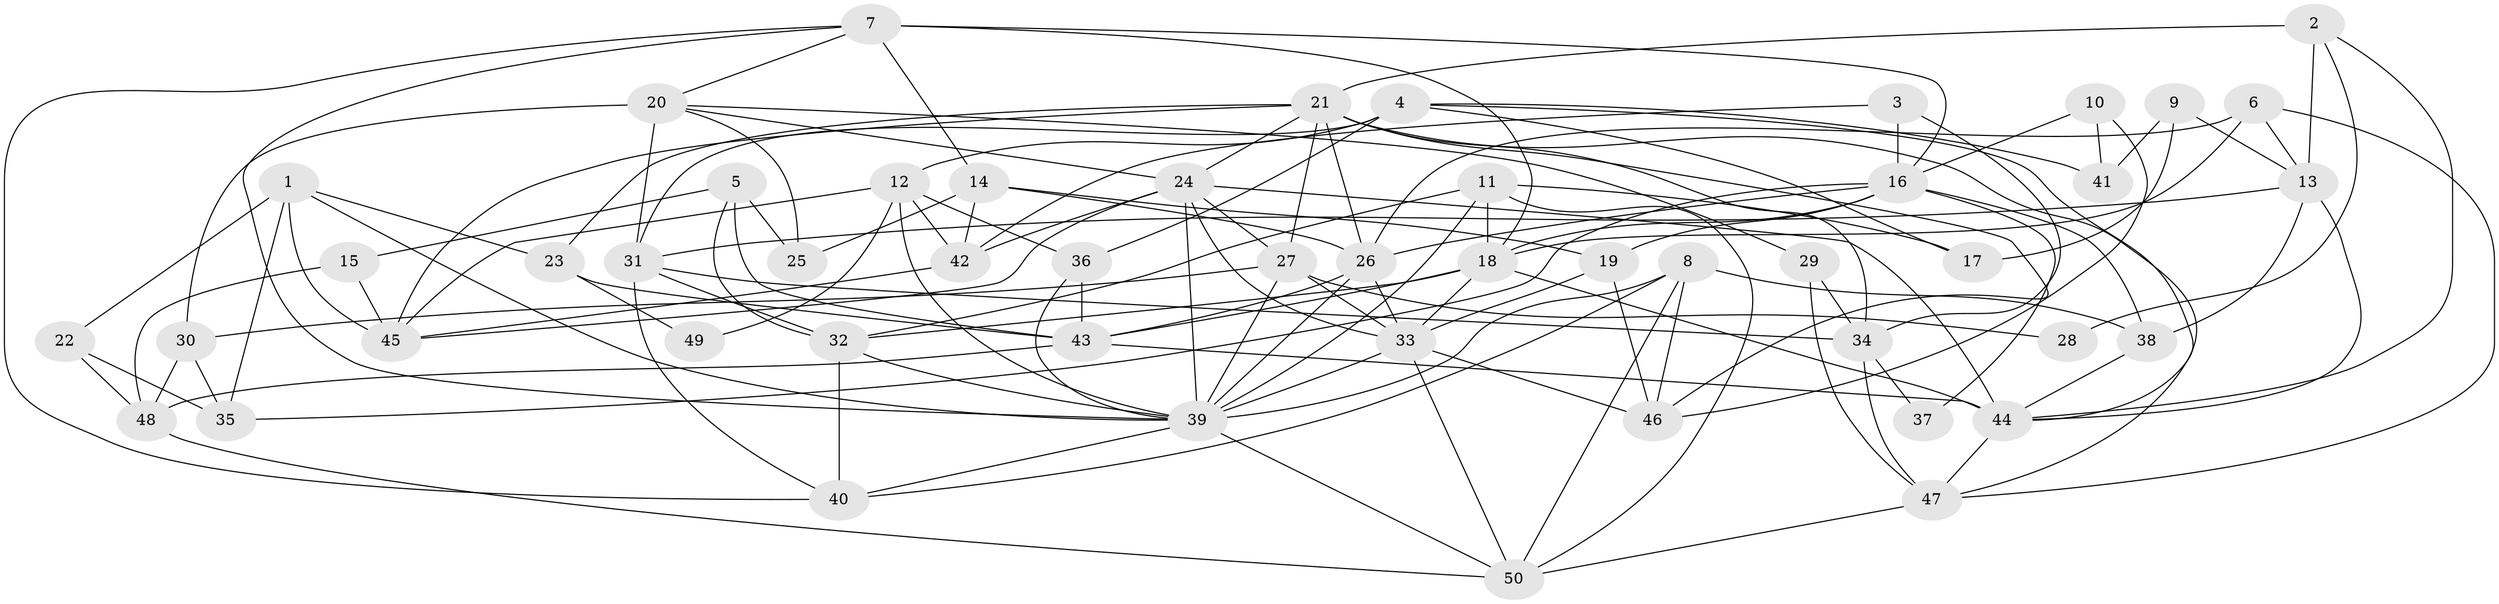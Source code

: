 // original degree distribution, {4: 0.2727272727272727, 5: 0.20202020202020202, 6: 0.04040404040404041, 2: 0.12121212121212122, 3: 0.29292929292929293, 7: 0.04040404040404041, 9: 0.010101010101010102, 8: 0.020202020202020204}
// Generated by graph-tools (version 1.1) at 2025/37/03/04/25 23:37:14]
// undirected, 50 vertices, 129 edges
graph export_dot {
  node [color=gray90,style=filled];
  1;
  2;
  3;
  4;
  5;
  6;
  7;
  8;
  9;
  10;
  11;
  12;
  13;
  14;
  15;
  16;
  17;
  18;
  19;
  20;
  21;
  22;
  23;
  24;
  25;
  26;
  27;
  28;
  29;
  30;
  31;
  32;
  33;
  34;
  35;
  36;
  37;
  38;
  39;
  40;
  41;
  42;
  43;
  44;
  45;
  46;
  47;
  48;
  49;
  50;
  1 -- 22 [weight=1.0];
  1 -- 23 [weight=1.0];
  1 -- 35 [weight=1.0];
  1 -- 39 [weight=1.0];
  1 -- 45 [weight=1.0];
  2 -- 13 [weight=2.0];
  2 -- 21 [weight=1.0];
  2 -- 28 [weight=1.0];
  2 -- 44 [weight=1.0];
  3 -- 16 [weight=1.0];
  3 -- 34 [weight=1.0];
  3 -- 42 [weight=1.0];
  4 -- 12 [weight=1.0];
  4 -- 17 [weight=1.0];
  4 -- 31 [weight=2.0];
  4 -- 36 [weight=1.0];
  4 -- 41 [weight=1.0];
  4 -- 44 [weight=1.0];
  5 -- 15 [weight=1.0];
  5 -- 25 [weight=1.0];
  5 -- 32 [weight=1.0];
  5 -- 43 [weight=1.0];
  6 -- 13 [weight=1.0];
  6 -- 18 [weight=1.0];
  6 -- 26 [weight=1.0];
  6 -- 47 [weight=1.0];
  7 -- 14 [weight=1.0];
  7 -- 16 [weight=1.0];
  7 -- 18 [weight=1.0];
  7 -- 20 [weight=1.0];
  7 -- 39 [weight=1.0];
  7 -- 40 [weight=1.0];
  8 -- 38 [weight=1.0];
  8 -- 39 [weight=1.0];
  8 -- 40 [weight=1.0];
  8 -- 46 [weight=1.0];
  8 -- 50 [weight=1.0];
  9 -- 13 [weight=2.0];
  9 -- 17 [weight=1.0];
  9 -- 41 [weight=1.0];
  10 -- 16 [weight=1.0];
  10 -- 41 [weight=1.0];
  10 -- 46 [weight=1.0];
  11 -- 17 [weight=1.0];
  11 -- 18 [weight=1.0];
  11 -- 32 [weight=1.0];
  11 -- 39 [weight=1.0];
  11 -- 50 [weight=1.0];
  12 -- 36 [weight=1.0];
  12 -- 39 [weight=1.0];
  12 -- 42 [weight=1.0];
  12 -- 45 [weight=1.0];
  12 -- 49 [weight=1.0];
  13 -- 31 [weight=1.0];
  13 -- 38 [weight=1.0];
  13 -- 44 [weight=1.0];
  14 -- 19 [weight=1.0];
  14 -- 25 [weight=1.0];
  14 -- 26 [weight=1.0];
  14 -- 42 [weight=1.0];
  15 -- 45 [weight=1.0];
  15 -- 48 [weight=1.0];
  16 -- 18 [weight=1.0];
  16 -- 19 [weight=1.0];
  16 -- 26 [weight=1.0];
  16 -- 35 [weight=1.0];
  16 -- 37 [weight=1.0];
  16 -- 38 [weight=2.0];
  18 -- 32 [weight=1.0];
  18 -- 33 [weight=1.0];
  18 -- 43 [weight=1.0];
  18 -- 44 [weight=1.0];
  19 -- 33 [weight=1.0];
  19 -- 46 [weight=1.0];
  20 -- 24 [weight=1.0];
  20 -- 25 [weight=1.0];
  20 -- 29 [weight=1.0];
  20 -- 30 [weight=2.0];
  20 -- 31 [weight=2.0];
  21 -- 23 [weight=1.0];
  21 -- 24 [weight=1.0];
  21 -- 26 [weight=1.0];
  21 -- 27 [weight=1.0];
  21 -- 34 [weight=1.0];
  21 -- 45 [weight=1.0];
  21 -- 46 [weight=1.0];
  21 -- 47 [weight=1.0];
  22 -- 35 [weight=1.0];
  22 -- 48 [weight=1.0];
  23 -- 43 [weight=1.0];
  23 -- 49 [weight=2.0];
  24 -- 27 [weight=1.0];
  24 -- 33 [weight=1.0];
  24 -- 39 [weight=1.0];
  24 -- 42 [weight=1.0];
  24 -- 44 [weight=2.0];
  24 -- 45 [weight=1.0];
  26 -- 33 [weight=1.0];
  26 -- 39 [weight=1.0];
  26 -- 43 [weight=1.0];
  27 -- 28 [weight=1.0];
  27 -- 30 [weight=1.0];
  27 -- 33 [weight=1.0];
  27 -- 39 [weight=1.0];
  29 -- 34 [weight=1.0];
  29 -- 47 [weight=1.0];
  30 -- 35 [weight=2.0];
  30 -- 48 [weight=1.0];
  31 -- 32 [weight=1.0];
  31 -- 34 [weight=1.0];
  31 -- 40 [weight=1.0];
  32 -- 39 [weight=1.0];
  32 -- 40 [weight=1.0];
  33 -- 39 [weight=2.0];
  33 -- 46 [weight=1.0];
  33 -- 50 [weight=1.0];
  34 -- 37 [weight=1.0];
  34 -- 47 [weight=2.0];
  36 -- 39 [weight=1.0];
  36 -- 43 [weight=1.0];
  38 -- 44 [weight=1.0];
  39 -- 40 [weight=1.0];
  39 -- 50 [weight=1.0];
  42 -- 45 [weight=1.0];
  43 -- 44 [weight=2.0];
  43 -- 48 [weight=1.0];
  44 -- 47 [weight=2.0];
  47 -- 50 [weight=1.0];
  48 -- 50 [weight=1.0];
}

